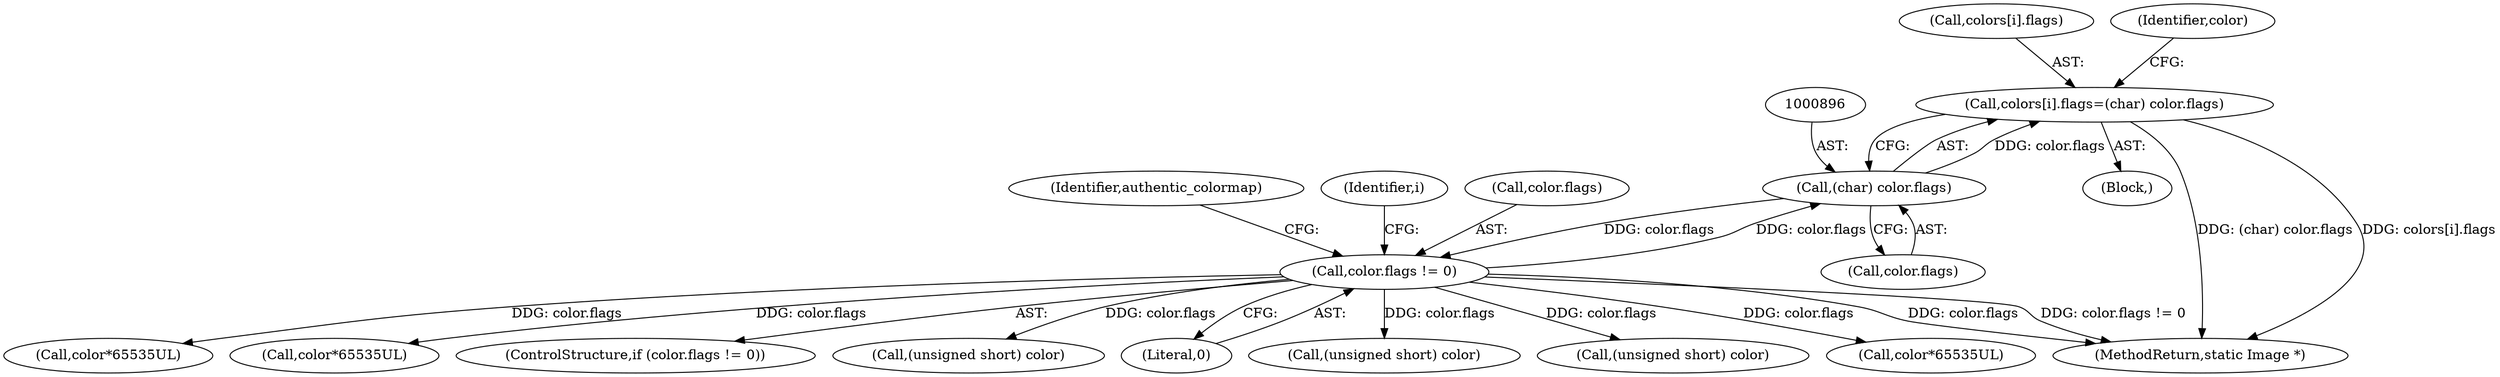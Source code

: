 digraph "0_ImageMagick_c78993d138bf480ab4652b5a48379d4ff75ba5f7@array" {
"1000889" [label="(Call,colors[i].flags=(char) color.flags)"];
"1000895" [label="(Call,(char) color.flags)"];
"1000901" [label="(Call,color.flags != 0)"];
"1000823" [label="(Block,)"];
"1000907" [label="(Identifier,authentic_colormap)"];
"1000822" [label="(Identifier,i)"];
"1001586" [label="(Call,color*65535UL)"];
"1001636" [label="(Call,color*65535UL)"];
"1000900" [label="(ControlStructure,if (color.flags != 0))"];
"1000897" [label="(Call,color.flags)"];
"1000902" [label="(Call,color.flags)"];
"1001618" [label="(Call,(unsigned short) color)"];
"1000905" [label="(Literal,0)"];
"1000890" [label="(Call,colors[i].flags)"];
"1000889" [label="(Call,colors[i].flags=(char) color.flags)"];
"1000903" [label="(Identifier,color)"];
"1000901" [label="(Call,color.flags != 0)"];
"1001593" [label="(Call,(unsigned short) color)"];
"1001643" [label="(Call,(unsigned short) color)"];
"1001611" [label="(Call,color*65535UL)"];
"1000895" [label="(Call,(char) color.flags)"];
"1001928" [label="(MethodReturn,static Image *)"];
"1000889" -> "1000823"  [label="AST: "];
"1000889" -> "1000895"  [label="CFG: "];
"1000890" -> "1000889"  [label="AST: "];
"1000895" -> "1000889"  [label="AST: "];
"1000903" -> "1000889"  [label="CFG: "];
"1000889" -> "1001928"  [label="DDG: (char) color.flags"];
"1000889" -> "1001928"  [label="DDG: colors[i].flags"];
"1000895" -> "1000889"  [label="DDG: color.flags"];
"1000895" -> "1000897"  [label="CFG: "];
"1000896" -> "1000895"  [label="AST: "];
"1000897" -> "1000895"  [label="AST: "];
"1000901" -> "1000895"  [label="DDG: color.flags"];
"1000895" -> "1000901"  [label="DDG: color.flags"];
"1000901" -> "1000900"  [label="AST: "];
"1000901" -> "1000905"  [label="CFG: "];
"1000902" -> "1000901"  [label="AST: "];
"1000905" -> "1000901"  [label="AST: "];
"1000907" -> "1000901"  [label="CFG: "];
"1000822" -> "1000901"  [label="CFG: "];
"1000901" -> "1001928"  [label="DDG: color.flags"];
"1000901" -> "1001928"  [label="DDG: color.flags != 0"];
"1000901" -> "1001586"  [label="DDG: color.flags"];
"1000901" -> "1001593"  [label="DDG: color.flags"];
"1000901" -> "1001611"  [label="DDG: color.flags"];
"1000901" -> "1001618"  [label="DDG: color.flags"];
"1000901" -> "1001636"  [label="DDG: color.flags"];
"1000901" -> "1001643"  [label="DDG: color.flags"];
}

